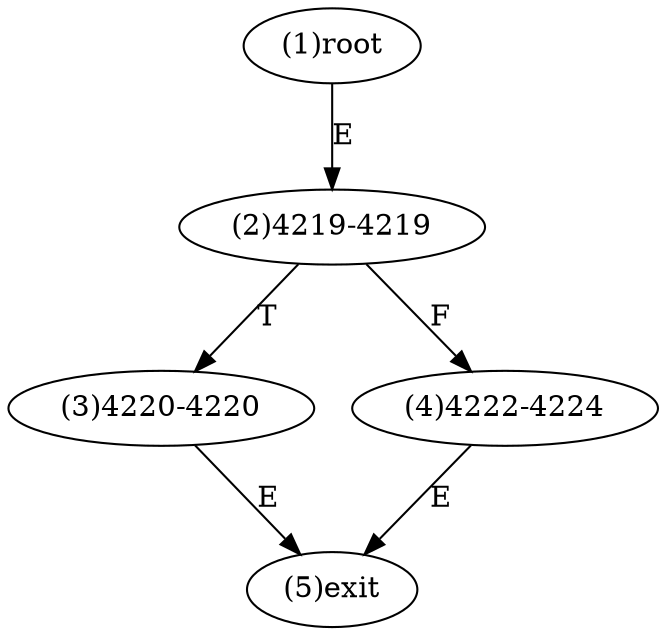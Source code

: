 digraph "" { 
1[ label="(1)root"];
2[ label="(2)4219-4219"];
3[ label="(3)4220-4220"];
4[ label="(4)4222-4224"];
5[ label="(5)exit"];
1->2[ label="E"];
2->4[ label="F"];
2->3[ label="T"];
3->5[ label="E"];
4->5[ label="E"];
}